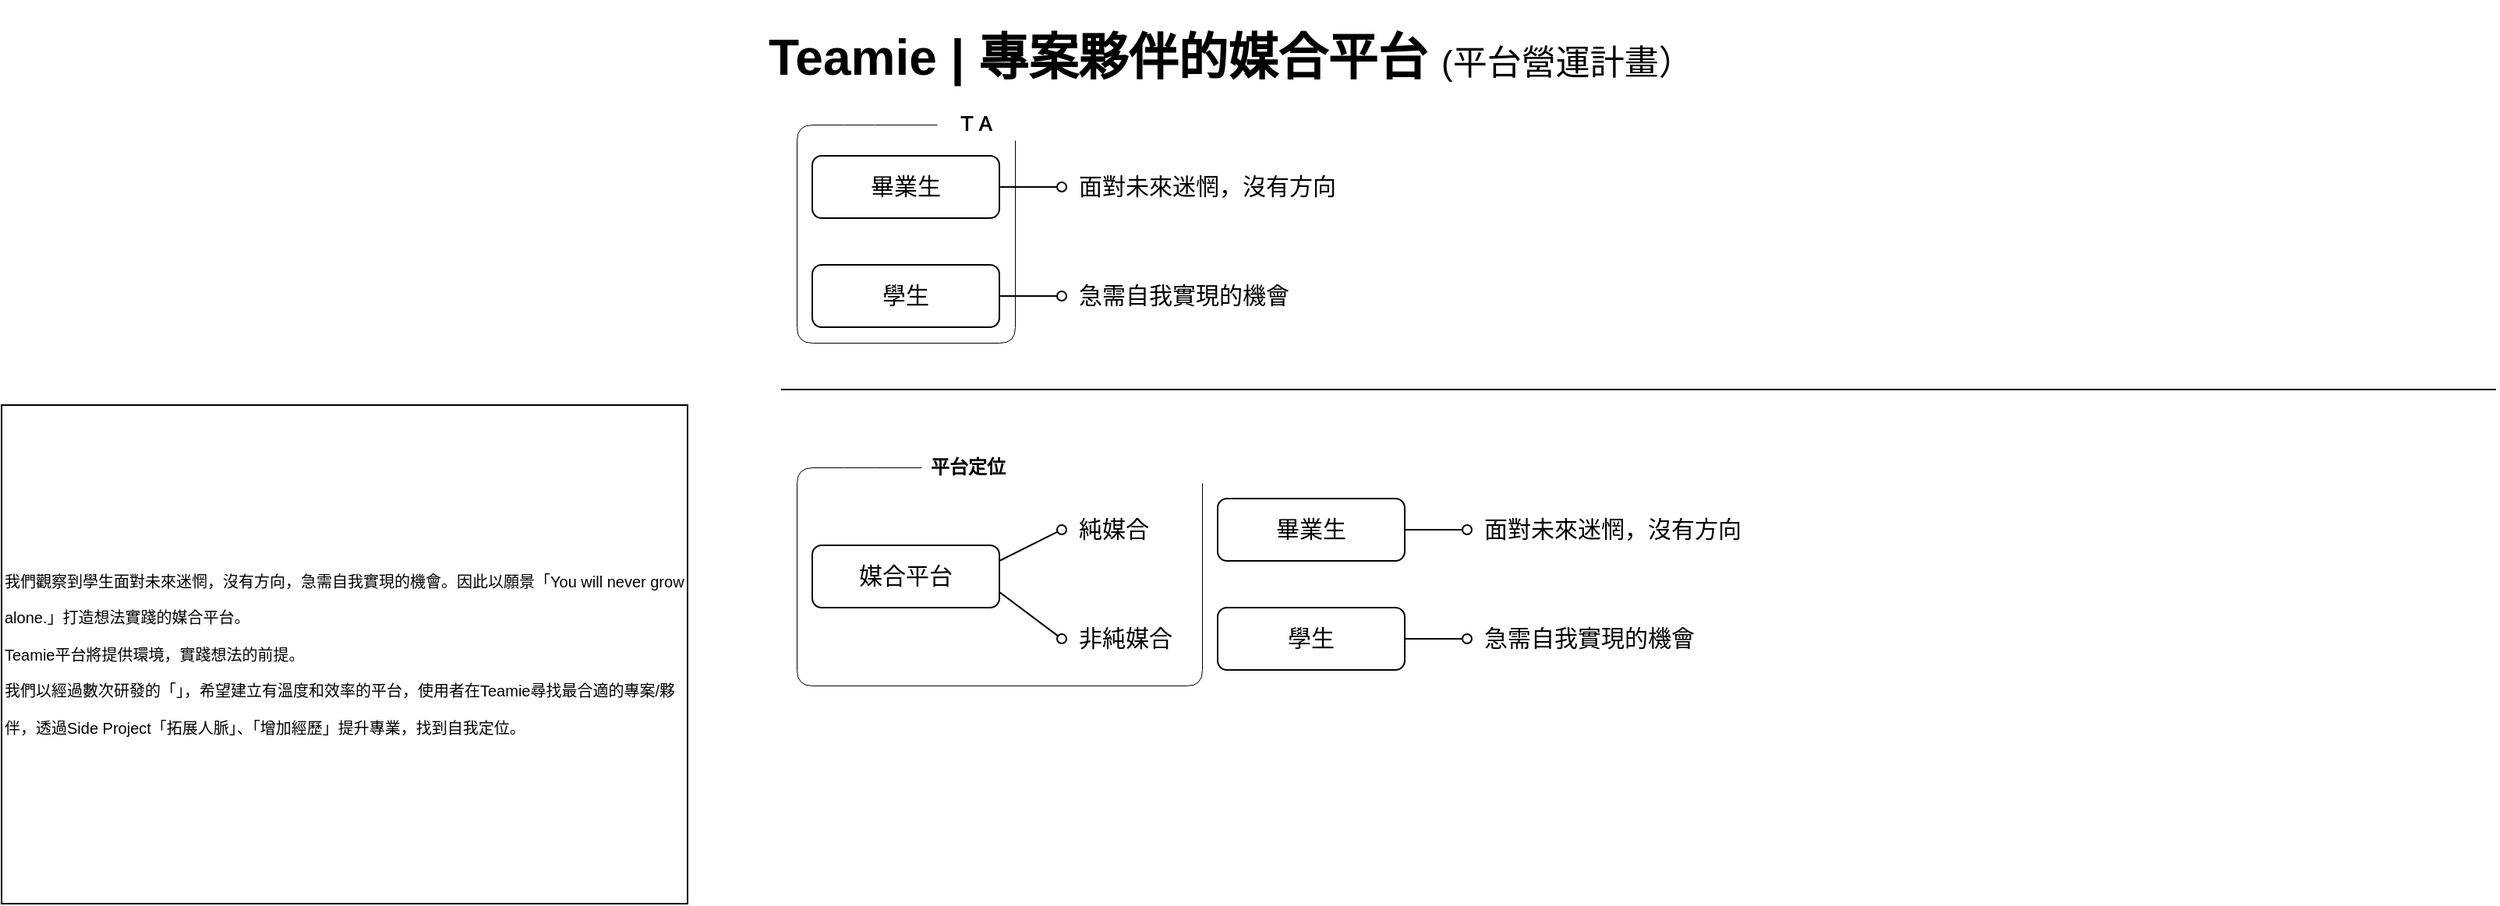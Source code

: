 <mxfile>
    <diagram id="uKUrZl8ZZbrdpfyuAYoy" name="Page-1">
        <mxGraphModel dx="2105" dy="702" grid="1" gridSize="10" guides="1" tooltips="1" connect="1" arrows="1" fold="1" page="1" pageScale="1" pageWidth="1169" pageHeight="827" math="0" shadow="0">
            <root>
                <mxCell id="0"/>
                <mxCell id="1" parent="0"/>
                <mxCell id="2" value="&lt;h2 style=&quot;text-align: right; line-height: 130%;&quot;&gt;&lt;span style=&quot;background-color: initial;&quot;&gt;&lt;font style=&quot;&quot;&gt;&lt;span style=&quot;font-size: 32px;&quot;&gt;Teamie | 專案夥伴的媒合平台 &lt;/span&gt;&lt;font style=&quot;font-size: 22px; font-weight: normal;&quot;&gt;(平台營運計畫）&lt;/font&gt;&lt;/font&gt;&lt;/span&gt;&lt;/h2&gt;" style="text;strokeColor=none;align=left;fillColor=none;html=1;verticalAlign=middle;whiteSpace=wrap;rounded=0;fontStyle=0;labelBackgroundColor=none;fontColor=default;labelPosition=center;verticalLabelPosition=middle;horizontal=1;" vertex="1" parent="1">
                    <mxGeometry x="20" y="30" width="770" height="80" as="geometry"/>
                </mxCell>
                <mxCell id="14" style="edgeStyle=none;html=1;entryX=0;entryY=0.5;entryDx=0;entryDy=0;strokeWidth=1;fontFamily=Courier New;fontSize=12;fontColor=default;endArrow=oval;endFill=0;" edge="1" parent="1" source="3" target="7">
                    <mxGeometry relative="1" as="geometry"/>
                </mxCell>
                <mxCell id="3" value="&lt;p style=&quot;line-height: 120%; font-size: 15px;&quot;&gt;&lt;font face=&quot;Courier New&quot; style=&quot;font-size: 15px;&quot;&gt;學生&lt;/font&gt;&lt;/p&gt;" style="rounded=1;whiteSpace=wrap;html=1;labelBackgroundColor=none;fontSize=15;fontColor=default;align=center;labelBorderColor=none;fillColor=none;shadow=0;" vertex="1" parent="1">
                    <mxGeometry x="50" y="200" width="120" height="40" as="geometry"/>
                </mxCell>
                <mxCell id="4" value="&lt;p style=&quot;line-height: 23.4px; font-size: 10px;&quot;&gt;&lt;span style=&quot;background-color: initial;&quot;&gt;我們觀察到學生面對未來迷惘，沒有方向，急需自我實現的機會。因此以願景「You will never grow alone.」打造想法實踐的媒合平台。&lt;br&gt;&lt;/span&gt;&lt;span style=&quot;background-color: initial;&quot;&gt;Teamie平台將提供環境，實踐想法的前提。&lt;br&gt;&lt;/span&gt;&lt;span style=&quot;background-color: initial;&quot;&gt;我們以經過數次研發的「」，希望建立有溫度和效率的平台，使用者在Teamie尋找最合適的專案/夥伴，透過Side Project「拓展人脈」、「增加經歷」提升專業，找到自我定位。&lt;/span&gt;&lt;/p&gt;" style="rounded=0;whiteSpace=wrap;html=1;labelBackgroundColor=none;fontSize=32;fontColor=default;align=left;" vertex="1" parent="1">
                    <mxGeometry x="-470" y="290" width="440" height="320" as="geometry"/>
                </mxCell>
                <mxCell id="13" style="edgeStyle=none;html=1;entryX=0;entryY=0.5;entryDx=0;entryDy=0;strokeWidth=1;fontFamily=Courier New;fontSize=12;fontColor=default;endArrow=oval;endFill=0;" edge="1" parent="1" source="5" target="6">
                    <mxGeometry relative="1" as="geometry">
                        <Array as="points">
                            <mxPoint x="190" y="150"/>
                        </Array>
                    </mxGeometry>
                </mxCell>
                <mxCell id="5" value="&lt;p style=&quot;line-height: 120%; font-size: 15px;&quot;&gt;&lt;font face=&quot;Courier New&quot; style=&quot;font-size: 15px;&quot;&gt;畢業生&lt;/font&gt;&lt;/p&gt;" style="rounded=1;whiteSpace=wrap;html=1;labelBackgroundColor=none;fontSize=15;fontColor=default;align=center;fillColor=none;" vertex="1" parent="1">
                    <mxGeometry x="50" y="130" width="120" height="40" as="geometry"/>
                </mxCell>
                <mxCell id="6" value="&lt;p style=&quot;line-height: 120%; font-size: 15px;&quot;&gt;&lt;font face=&quot;Courier New&quot; style=&quot;font-size: 15px;&quot;&gt;&amp;nbsp;面對未來迷惘，沒有方向&lt;/font&gt;&lt;/p&gt;" style="rounded=0;whiteSpace=wrap;html=1;labelBackgroundColor=none;fontSize=15;fontColor=default;align=left;fillColor=none;strokeColor=none;" vertex="1" parent="1">
                    <mxGeometry x="210" y="120" width="250" height="60" as="geometry"/>
                </mxCell>
                <mxCell id="7" value="&lt;p style=&quot;line-height: 120%; font-size: 15px;&quot;&gt;&lt;font face=&quot;Courier New&quot; style=&quot;font-size: 15px;&quot;&gt;&amp;nbsp;急需自我實現的機會&lt;/font&gt;&lt;/p&gt;" style="rounded=0;whiteSpace=wrap;html=1;labelBackgroundColor=none;fontSize=15;fontColor=default;align=left;labelBorderColor=none;fillColor=none;strokeColor=none;" vertex="1" parent="1">
                    <mxGeometry x="210" y="190" width="250" height="60" as="geometry"/>
                </mxCell>
                <mxCell id="9" value="" style="endArrow=none;html=1;fontFamily=Courier New;fontSize=24;fontColor=default;strokeWidth=0.5;exitX=0;exitY=0.5;exitDx=0;exitDy=0;entryX=1;entryY=1;entryDx=0;entryDy=0;" edge="1" parent="1" source="11" target="11">
                    <mxGeometry width="50" height="50" relative="1" as="geometry">
                        <mxPoint x="130" y="120" as="sourcePoint"/>
                        <mxPoint x="180" y="130" as="targetPoint"/>
                        <Array as="points">
                            <mxPoint x="80" y="110"/>
                            <mxPoint x="40" y="110"/>
                            <mxPoint x="40" y="250"/>
                            <mxPoint x="180" y="250"/>
                        </Array>
                    </mxGeometry>
                </mxCell>
                <mxCell id="11" value="&lt;p style=&quot;line-height: 120%; font-size: 12px;&quot;&gt;&lt;b style=&quot;font-size: 12px; font-family: &amp;quot;Courier New&amp;quot;; background-color: initial;&quot;&gt;ＴＡ&lt;/b&gt;&lt;br style=&quot;font-size: 12px;&quot;&gt;&lt;/p&gt;" style="rounded=0;whiteSpace=wrap;html=1;labelBackgroundColor=none;fontSize=12;fontColor=default;align=center;labelBorderColor=none;fillColor=none;strokeColor=none;" vertex="1" parent="1">
                    <mxGeometry x="130" y="100" width="50" height="20" as="geometry"/>
                </mxCell>
                <mxCell id="15" value="" style="endArrow=none;html=1;strokeWidth=1;fontFamily=Courier New;fontSize=22;fontColor=default;" edge="1" parent="1">
                    <mxGeometry width="50" height="50" relative="1" as="geometry">
                        <mxPoint x="30" y="280" as="sourcePoint"/>
                        <mxPoint x="1130" y="280" as="targetPoint"/>
                    </mxGeometry>
                </mxCell>
                <mxCell id="16" value="&lt;p style=&quot;line-height: 120%; font-size: 15px;&quot;&gt;&lt;font face=&quot;Courier New&quot; style=&quot;font-size: 15px;&quot;&gt;媒合平台&lt;/font&gt;&lt;/p&gt;" style="rounded=1;whiteSpace=wrap;html=1;labelBackgroundColor=none;fontSize=15;fontColor=default;align=center;fillColor=none;" vertex="1" parent="1">
                    <mxGeometry x="50" y="380" width="120" height="40" as="geometry"/>
                </mxCell>
                <mxCell id="18" value="" style="endArrow=none;html=1;fontFamily=Courier New;fontSize=24;fontColor=default;strokeWidth=0.5;exitX=0;exitY=0.5;exitDx=0;exitDy=0;" edge="1" source="19" parent="1">
                    <mxGeometry width="50" height="50" relative="1" as="geometry">
                        <mxPoint x="110" y="330" as="sourcePoint"/>
                        <mxPoint x="300" y="340" as="targetPoint"/>
                        <Array as="points">
                            <mxPoint x="80" y="330"/>
                            <mxPoint x="40" y="330"/>
                            <mxPoint x="40" y="470"/>
                            <mxPoint x="300" y="470"/>
                        </Array>
                    </mxGeometry>
                </mxCell>
                <mxCell id="19" value="&lt;p style=&quot;line-height: 120%; font-size: 12px;&quot;&gt;&lt;b style=&quot;font-size: 12px; font-family: &amp;quot;Courier New&amp;quot;; background-color: initial;&quot;&gt;平台定位&lt;/b&gt;&lt;br style=&quot;font-size: 12px;&quot;&gt;&lt;/p&gt;" style="rounded=0;whiteSpace=wrap;html=1;labelBackgroundColor=none;fontSize=12;fontColor=default;align=center;labelBorderColor=none;fillColor=none;strokeColor=none;" vertex="1" parent="1">
                    <mxGeometry x="120" y="320" width="60" height="20" as="geometry"/>
                </mxCell>
                <mxCell id="20" value="&lt;p style=&quot;line-height: 120%; font-size: 15px;&quot;&gt;&lt;font face=&quot;Courier New&quot; style=&quot;font-size: 15px;&quot;&gt;&amp;nbsp;純媒合&lt;/font&gt;&lt;/p&gt;" style="rounded=0;whiteSpace=wrap;html=1;labelBackgroundColor=none;fontSize=15;fontColor=default;align=left;fillColor=none;strokeColor=none;" vertex="1" parent="1">
                    <mxGeometry x="210" y="340" width="80" height="60" as="geometry"/>
                </mxCell>
                <mxCell id="21" style="html=1;entryX=0;entryY=0.5;entryDx=0;entryDy=0;strokeWidth=1;fontFamily=Courier New;fontSize=12;fontColor=default;endArrow=oval;endFill=0;exitX=1;exitY=0.25;exitDx=0;exitDy=0;" edge="1" source="16" target="20" parent="1">
                    <mxGeometry relative="1" as="geometry"/>
                </mxCell>
                <mxCell id="22" style="html=1;entryX=0;entryY=0.5;entryDx=0;entryDy=0;strokeWidth=1;fontFamily=Courier New;fontSize=12;fontColor=default;endArrow=oval;endFill=0;exitX=1;exitY=0.75;exitDx=0;exitDy=0;" edge="1" source="16" target="23" parent="1">
                    <mxGeometry relative="1" as="geometry"/>
                </mxCell>
                <mxCell id="23" value="&lt;p style=&quot;line-height: 120%; font-size: 15px;&quot;&gt;&lt;font face=&quot;Courier New&quot; style=&quot;font-size: 15px;&quot;&gt;&amp;nbsp;非純媒合&lt;/font&gt;&lt;/p&gt;" style="rounded=0;whiteSpace=wrap;html=1;labelBackgroundColor=none;fontSize=15;fontColor=default;align=left;labelBorderColor=none;fillColor=none;strokeColor=none;" vertex="1" parent="1">
                    <mxGeometry x="210" y="410" width="80" height="60" as="geometry"/>
                </mxCell>
                <mxCell id="26" value="&lt;p style=&quot;line-height: 120%; font-size: 15px;&quot;&gt;&lt;font face=&quot;Courier New&quot; style=&quot;font-size: 15px;&quot;&gt;學生&lt;/font&gt;&lt;/p&gt;" style="rounded=1;whiteSpace=wrap;html=1;labelBackgroundColor=none;fontSize=15;fontColor=default;align=center;labelBorderColor=none;fillColor=none;shadow=0;" vertex="1" parent="1">
                    <mxGeometry x="310" y="420" width="120" height="40" as="geometry"/>
                </mxCell>
                <mxCell id="27" value="&lt;p style=&quot;line-height: 120%; font-size: 15px;&quot;&gt;&lt;font face=&quot;Courier New&quot; style=&quot;font-size: 15px;&quot;&gt;畢業生&lt;/font&gt;&lt;/p&gt;" style="rounded=1;whiteSpace=wrap;html=1;labelBackgroundColor=none;fontSize=15;fontColor=default;align=center;fillColor=none;" vertex="1" parent="1">
                    <mxGeometry x="310" y="350" width="120" height="40" as="geometry"/>
                </mxCell>
                <mxCell id="28" style="edgeStyle=none;html=1;entryX=0;entryY=0.5;entryDx=0;entryDy=0;strokeWidth=1;fontFamily=Courier New;fontSize=12;fontColor=default;endArrow=oval;endFill=0;" edge="1" source="27" target="31" parent="1">
                    <mxGeometry relative="1" as="geometry">
                        <Array as="points">
                            <mxPoint x="450" y="370"/>
                        </Array>
                    </mxGeometry>
                </mxCell>
                <mxCell id="29" style="edgeStyle=none;html=1;entryX=0;entryY=0.5;entryDx=0;entryDy=0;strokeWidth=1;fontFamily=Courier New;fontSize=12;fontColor=default;endArrow=oval;endFill=0;" edge="1" source="26" target="30" parent="1">
                    <mxGeometry relative="1" as="geometry"/>
                </mxCell>
                <mxCell id="30" value="&lt;p style=&quot;line-height: 120%; font-size: 15px;&quot;&gt;&lt;font face=&quot;Courier New&quot; style=&quot;font-size: 15px;&quot;&gt;&amp;nbsp;急需自我實現的機會&lt;/font&gt;&lt;/p&gt;" style="rounded=0;whiteSpace=wrap;html=1;labelBackgroundColor=none;fontSize=15;fontColor=default;align=left;labelBorderColor=none;fillColor=none;strokeColor=none;" vertex="1" parent="1">
                    <mxGeometry x="470" y="410" width="250" height="60" as="geometry"/>
                </mxCell>
                <mxCell id="31" value="&lt;p style=&quot;line-height: 120%; font-size: 15px;&quot;&gt;&lt;font face=&quot;Courier New&quot; style=&quot;font-size: 15px;&quot;&gt;&amp;nbsp;面對未來迷惘，沒有方向&lt;/font&gt;&lt;/p&gt;" style="rounded=0;whiteSpace=wrap;html=1;labelBackgroundColor=none;fontSize=15;fontColor=default;align=left;fillColor=none;strokeColor=none;" vertex="1" parent="1">
                    <mxGeometry x="470" y="340" width="250" height="60" as="geometry"/>
                </mxCell>
            </root>
        </mxGraphModel>
    </diagram>
</mxfile>